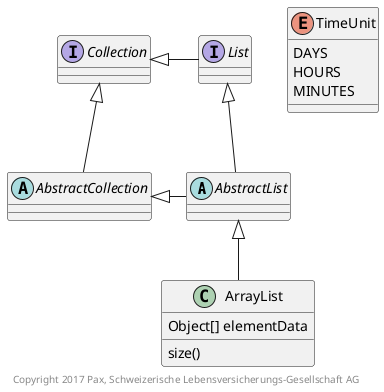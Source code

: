 '-------------------------------------------------------------------------------
'  Copyright 2017 Pax, Schweizerische Lebensversicherungs-Gesellschaft AG
'
'  Licensed under the Pax License, Version 1.0 (the "License");
'-------------------------------------------------------------------------------
'
' Vorlage Class Diagramm
'-------------------------------------------------------------------------------

@startuml

abstract class AbstractList
abstract AbstractCollection
interface List
interface Collection

List <|-- AbstractList
Collection <|-- AbstractCollection

Collection <|- List
AbstractCollection <|- AbstractList
AbstractList <|-- ArrayList

class ArrayList {
Object[] elementData
size()
}

enum TimeUnit {
DAYS
HOURS
MINUTES
}

center footer Copyright 2017 Pax, Schweizerische Lebensversicherungs-Gesellschaft AG

@enduml